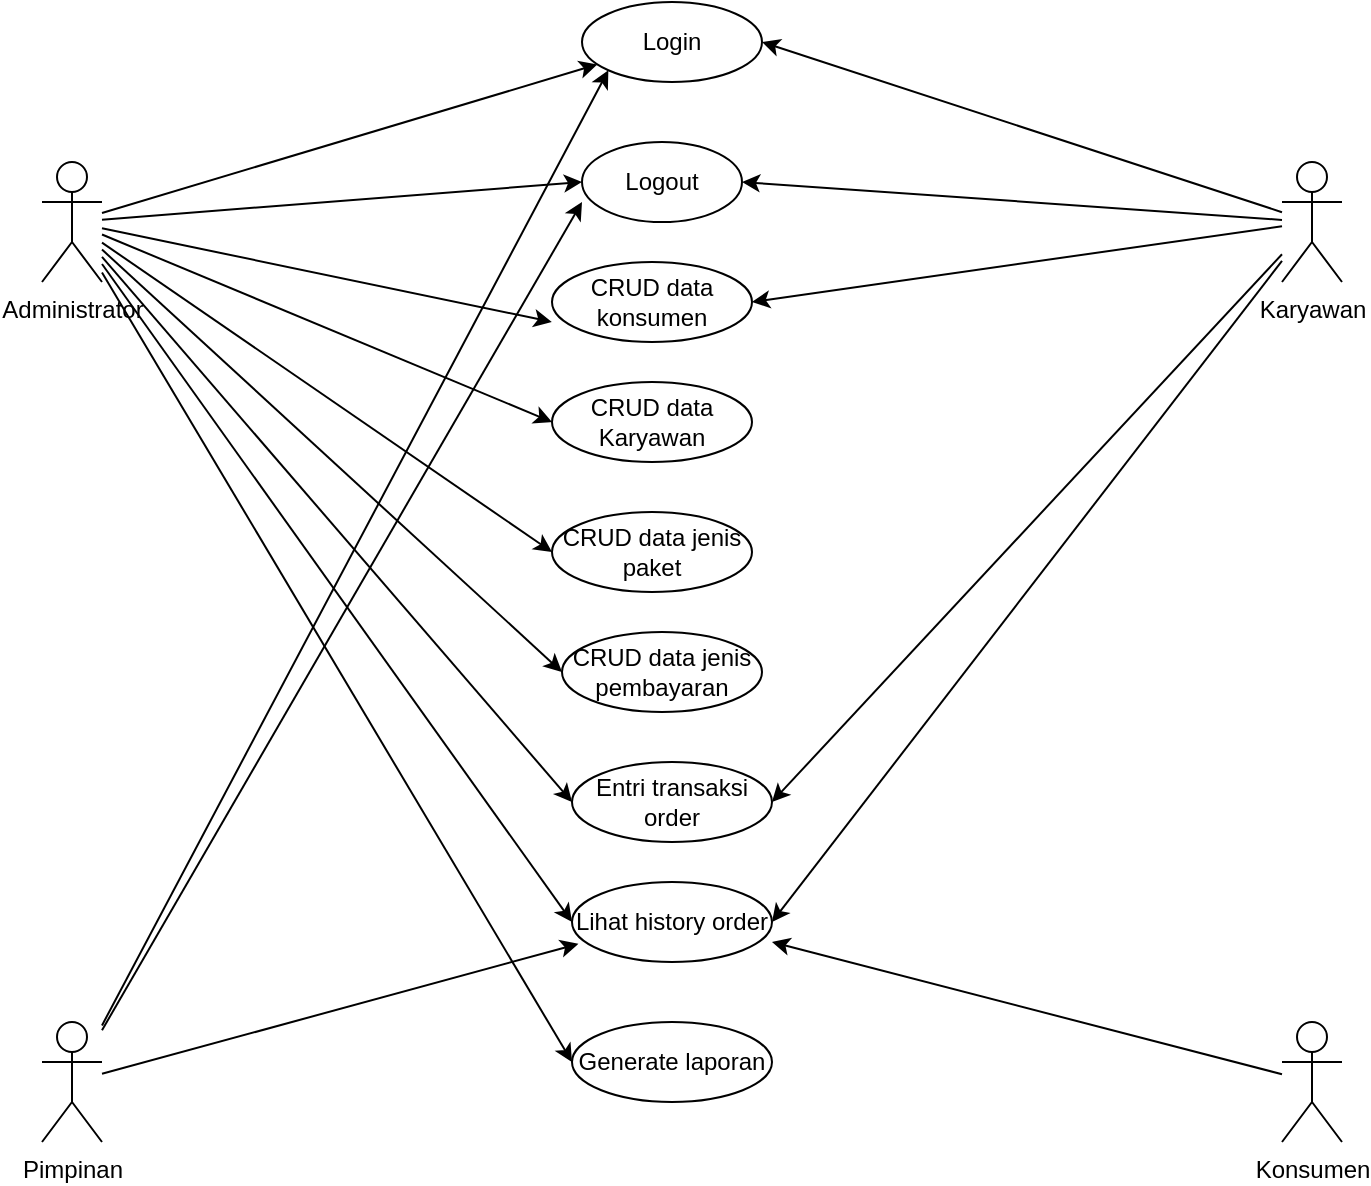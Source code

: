 <mxfile version="21.0.4" type="github">
  <diagram name="Halaman-1" id="hHgRiDcJZYMqevniUiFU">
    <mxGraphModel dx="666" dy="566" grid="1" gridSize="10" guides="1" tooltips="1" connect="1" arrows="1" fold="1" page="1" pageScale="1" pageWidth="827" pageHeight="1169" math="0" shadow="0">
      <root>
        <mxCell id="0" />
        <mxCell id="1" parent="0" />
        <mxCell id="2R_atn_oV4bNo3s9oLUp-10" style="rounded=0;orthogonalLoop=1;jettySize=auto;html=1;" parent="1" source="2R_atn_oV4bNo3s9oLUp-19" target="2R_atn_oV4bNo3s9oLUp-32" edge="1">
          <mxGeometry relative="1" as="geometry" />
        </mxCell>
        <mxCell id="2R_atn_oV4bNo3s9oLUp-11" style="rounded=0;orthogonalLoop=1;jettySize=auto;html=1;entryX=0;entryY=0.5;entryDx=0;entryDy=0;" parent="1" source="2R_atn_oV4bNo3s9oLUp-19" target="2R_atn_oV4bNo3s9oLUp-33" edge="1">
          <mxGeometry relative="1" as="geometry" />
        </mxCell>
        <mxCell id="2R_atn_oV4bNo3s9oLUp-12" style="rounded=0;orthogonalLoop=1;jettySize=auto;html=1;entryX=-0.001;entryY=0.749;entryDx=0;entryDy=0;entryPerimeter=0;" parent="1" source="2R_atn_oV4bNo3s9oLUp-19" target="2R_atn_oV4bNo3s9oLUp-34" edge="1">
          <mxGeometry relative="1" as="geometry" />
        </mxCell>
        <mxCell id="2R_atn_oV4bNo3s9oLUp-13" style="rounded=0;orthogonalLoop=1;jettySize=auto;html=1;entryX=0;entryY=0.5;entryDx=0;entryDy=0;" parent="1" source="2R_atn_oV4bNo3s9oLUp-19" target="2R_atn_oV4bNo3s9oLUp-40" edge="1">
          <mxGeometry relative="1" as="geometry" />
        </mxCell>
        <mxCell id="2R_atn_oV4bNo3s9oLUp-14" style="rounded=0;orthogonalLoop=1;jettySize=auto;html=1;entryX=0;entryY=0.5;entryDx=0;entryDy=0;" parent="1" source="2R_atn_oV4bNo3s9oLUp-19" target="2R_atn_oV4bNo3s9oLUp-35" edge="1">
          <mxGeometry relative="1" as="geometry" />
        </mxCell>
        <mxCell id="2R_atn_oV4bNo3s9oLUp-15" style="rounded=0;orthogonalLoop=1;jettySize=auto;html=1;entryX=0;entryY=0.5;entryDx=0;entryDy=0;" parent="1" source="2R_atn_oV4bNo3s9oLUp-19" target="2R_atn_oV4bNo3s9oLUp-36" edge="1">
          <mxGeometry relative="1" as="geometry">
            <mxPoint x="460" y="640" as="targetPoint" />
          </mxGeometry>
        </mxCell>
        <mxCell id="2R_atn_oV4bNo3s9oLUp-16" style="rounded=0;orthogonalLoop=1;jettySize=auto;html=1;entryX=0;entryY=0.5;entryDx=0;entryDy=0;entryPerimeter=0;" parent="1" source="2R_atn_oV4bNo3s9oLUp-19" target="2R_atn_oV4bNo3s9oLUp-37" edge="1">
          <mxGeometry relative="1" as="geometry" />
        </mxCell>
        <mxCell id="2R_atn_oV4bNo3s9oLUp-17" style="rounded=0;orthogonalLoop=1;jettySize=auto;html=1;entryX=0;entryY=0.5;entryDx=0;entryDy=0;" parent="1" source="2R_atn_oV4bNo3s9oLUp-19" target="2R_atn_oV4bNo3s9oLUp-38" edge="1">
          <mxGeometry relative="1" as="geometry" />
        </mxCell>
        <mxCell id="2R_atn_oV4bNo3s9oLUp-18" style="rounded=0;orthogonalLoop=1;jettySize=auto;html=1;entryX=0;entryY=0.5;entryDx=0;entryDy=0;" parent="1" source="2R_atn_oV4bNo3s9oLUp-19" target="2R_atn_oV4bNo3s9oLUp-39" edge="1">
          <mxGeometry relative="1" as="geometry" />
        </mxCell>
        <mxCell id="2R_atn_oV4bNo3s9oLUp-19" value="Administrator" style="shape=umlActor;verticalLabelPosition=bottom;verticalAlign=top;html=1;outlineConnect=0;" parent="1" vertex="1">
          <mxGeometry x="290" y="370" width="30" height="60" as="geometry" />
        </mxCell>
        <mxCell id="2R_atn_oV4bNo3s9oLUp-20" style="rounded=0;orthogonalLoop=1;jettySize=auto;html=1;entryX=1;entryY=0.5;entryDx=0;entryDy=0;strokeColor=#000000;" parent="1" source="2R_atn_oV4bNo3s9oLUp-25" target="2R_atn_oV4bNo3s9oLUp-32" edge="1">
          <mxGeometry relative="1" as="geometry" />
        </mxCell>
        <mxCell id="2R_atn_oV4bNo3s9oLUp-21" style="rounded=0;orthogonalLoop=1;jettySize=auto;html=1;entryX=1;entryY=0.5;entryDx=0;entryDy=0;strokeColor=#000000;" parent="1" source="2R_atn_oV4bNo3s9oLUp-25" target="2R_atn_oV4bNo3s9oLUp-33" edge="1">
          <mxGeometry relative="1" as="geometry" />
        </mxCell>
        <mxCell id="2R_atn_oV4bNo3s9oLUp-22" style="rounded=0;orthogonalLoop=1;jettySize=auto;html=1;entryX=1;entryY=0.5;entryDx=0;entryDy=0;strokeColor=#000000;" parent="1" source="2R_atn_oV4bNo3s9oLUp-25" target="2R_atn_oV4bNo3s9oLUp-34" edge="1">
          <mxGeometry relative="1" as="geometry" />
        </mxCell>
        <mxCell id="2R_atn_oV4bNo3s9oLUp-23" style="rounded=0;orthogonalLoop=1;jettySize=auto;html=1;entryX=1;entryY=0.5;entryDx=0;entryDy=0;strokeColor=#000000;" parent="1" source="2R_atn_oV4bNo3s9oLUp-25" target="2R_atn_oV4bNo3s9oLUp-38" edge="1">
          <mxGeometry relative="1" as="geometry">
            <mxPoint x="790" y="760" as="targetPoint" />
          </mxGeometry>
        </mxCell>
        <mxCell id="2R_atn_oV4bNo3s9oLUp-24" style="rounded=0;orthogonalLoop=1;jettySize=auto;html=1;entryX=1;entryY=0.5;entryDx=0;entryDy=0;strokeColor=#000000;" parent="1" source="2R_atn_oV4bNo3s9oLUp-25" target="2R_atn_oV4bNo3s9oLUp-39" edge="1">
          <mxGeometry relative="1" as="geometry" />
        </mxCell>
        <mxCell id="2R_atn_oV4bNo3s9oLUp-25" value="Karyawan" style="shape=umlActor;verticalLabelPosition=bottom;verticalAlign=top;html=1;outlineConnect=0;" parent="1" vertex="1">
          <mxGeometry x="910" y="370" width="30" height="60" as="geometry" />
        </mxCell>
        <mxCell id="2R_atn_oV4bNo3s9oLUp-26" style="rounded=0;orthogonalLoop=1;jettySize=auto;html=1;entryX=0.032;entryY=0.773;entryDx=0;entryDy=0;entryPerimeter=0;strokeColor=#000000;" parent="1" source="2R_atn_oV4bNo3s9oLUp-29" target="2R_atn_oV4bNo3s9oLUp-39" edge="1">
          <mxGeometry relative="1" as="geometry" />
        </mxCell>
        <mxCell id="2R_atn_oV4bNo3s9oLUp-27" style="rounded=0;orthogonalLoop=1;jettySize=auto;html=1;entryX=0;entryY=0.75;entryDx=0;entryDy=0;entryPerimeter=0;strokeColor=#000000;" parent="1" source="2R_atn_oV4bNo3s9oLUp-29" target="2R_atn_oV4bNo3s9oLUp-33" edge="1">
          <mxGeometry relative="1" as="geometry" />
        </mxCell>
        <mxCell id="2R_atn_oV4bNo3s9oLUp-29" value="Pimpinan" style="shape=umlActor;verticalLabelPosition=bottom;verticalAlign=top;html=1;outlineConnect=0;" parent="1" vertex="1">
          <mxGeometry x="290" y="800" width="30" height="60" as="geometry" />
        </mxCell>
        <mxCell id="2R_atn_oV4bNo3s9oLUp-30" style="rounded=0;orthogonalLoop=1;jettySize=auto;html=1;entryX=1;entryY=0.75;entryDx=0;entryDy=0;entryPerimeter=0;strokeColor=#000000;" parent="1" source="2R_atn_oV4bNo3s9oLUp-31" target="2R_atn_oV4bNo3s9oLUp-39" edge="1">
          <mxGeometry relative="1" as="geometry" />
        </mxCell>
        <mxCell id="2R_atn_oV4bNo3s9oLUp-31" value="Konsumen" style="shape=umlActor;verticalLabelPosition=bottom;verticalAlign=top;html=1;outlineConnect=0;" parent="1" vertex="1">
          <mxGeometry x="910" y="800" width="30" height="60" as="geometry" />
        </mxCell>
        <mxCell id="2R_atn_oV4bNo3s9oLUp-32" value="Login" style="ellipse;whiteSpace=wrap;html=1;" parent="1" vertex="1">
          <mxGeometry x="560" y="290" width="90" height="40" as="geometry" />
        </mxCell>
        <mxCell id="2R_atn_oV4bNo3s9oLUp-33" value="Logout" style="ellipse;whiteSpace=wrap;html=1;" parent="1" vertex="1">
          <mxGeometry x="560" y="360" width="80" height="40" as="geometry" />
        </mxCell>
        <mxCell id="2R_atn_oV4bNo3s9oLUp-34" value="CRUD data konsumen" style="ellipse;whiteSpace=wrap;html=1;" parent="1" vertex="1">
          <mxGeometry x="545" y="420" width="100" height="40" as="geometry" />
        </mxCell>
        <mxCell id="2R_atn_oV4bNo3s9oLUp-35" value="CRUD data Karyawan" style="ellipse;whiteSpace=wrap;html=1;" parent="1" vertex="1">
          <mxGeometry x="545" y="480" width="100" height="40" as="geometry" />
        </mxCell>
        <mxCell id="2R_atn_oV4bNo3s9oLUp-36" value="CRUD data jenis paket" style="ellipse;whiteSpace=wrap;html=1;" parent="1" vertex="1">
          <mxGeometry x="545" y="545" width="100" height="40" as="geometry" />
        </mxCell>
        <mxCell id="2R_atn_oV4bNo3s9oLUp-37" value="CRUD data jenis pembayaran" style="ellipse;whiteSpace=wrap;html=1;" parent="1" vertex="1">
          <mxGeometry x="550" y="605" width="100" height="40" as="geometry" />
        </mxCell>
        <mxCell id="2R_atn_oV4bNo3s9oLUp-38" value="Entri transaksi order" style="ellipse;whiteSpace=wrap;html=1;" parent="1" vertex="1">
          <mxGeometry x="555" y="670" width="100" height="40" as="geometry" />
        </mxCell>
        <mxCell id="2R_atn_oV4bNo3s9oLUp-39" value="Lihat history order" style="ellipse;whiteSpace=wrap;html=1;" parent="1" vertex="1">
          <mxGeometry x="555" y="730" width="100" height="40" as="geometry" />
        </mxCell>
        <mxCell id="2R_atn_oV4bNo3s9oLUp-40" value="Generate laporan" style="ellipse;whiteSpace=wrap;html=1;" parent="1" vertex="1">
          <mxGeometry x="555" y="800" width="100" height="40" as="geometry" />
        </mxCell>
        <mxCell id="2R_atn_oV4bNo3s9oLUp-46" value="" style="endArrow=classic;html=1;rounded=0;entryX=0;entryY=1;entryDx=0;entryDy=0;" parent="1" source="2R_atn_oV4bNo3s9oLUp-29" target="2R_atn_oV4bNo3s9oLUp-32" edge="1">
          <mxGeometry width="50" height="50" relative="1" as="geometry">
            <mxPoint x="310" y="790" as="sourcePoint" />
            <mxPoint x="470" y="670" as="targetPoint" />
          </mxGeometry>
        </mxCell>
      </root>
    </mxGraphModel>
  </diagram>
</mxfile>
